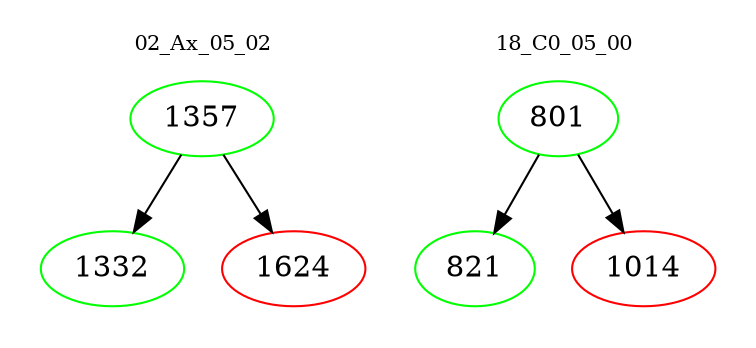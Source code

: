 digraph{
subgraph cluster_0 {
color = white
label = "02_Ax_05_02";
fontsize=10;
T0_1357 [label="1357", color="green"]
T0_1357 -> T0_1332 [color="black"]
T0_1332 [label="1332", color="green"]
T0_1357 -> T0_1624 [color="black"]
T0_1624 [label="1624", color="red"]
}
subgraph cluster_1 {
color = white
label = "18_C0_05_00";
fontsize=10;
T1_801 [label="801", color="green"]
T1_801 -> T1_821 [color="black"]
T1_821 [label="821", color="green"]
T1_801 -> T1_1014 [color="black"]
T1_1014 [label="1014", color="red"]
}
}
